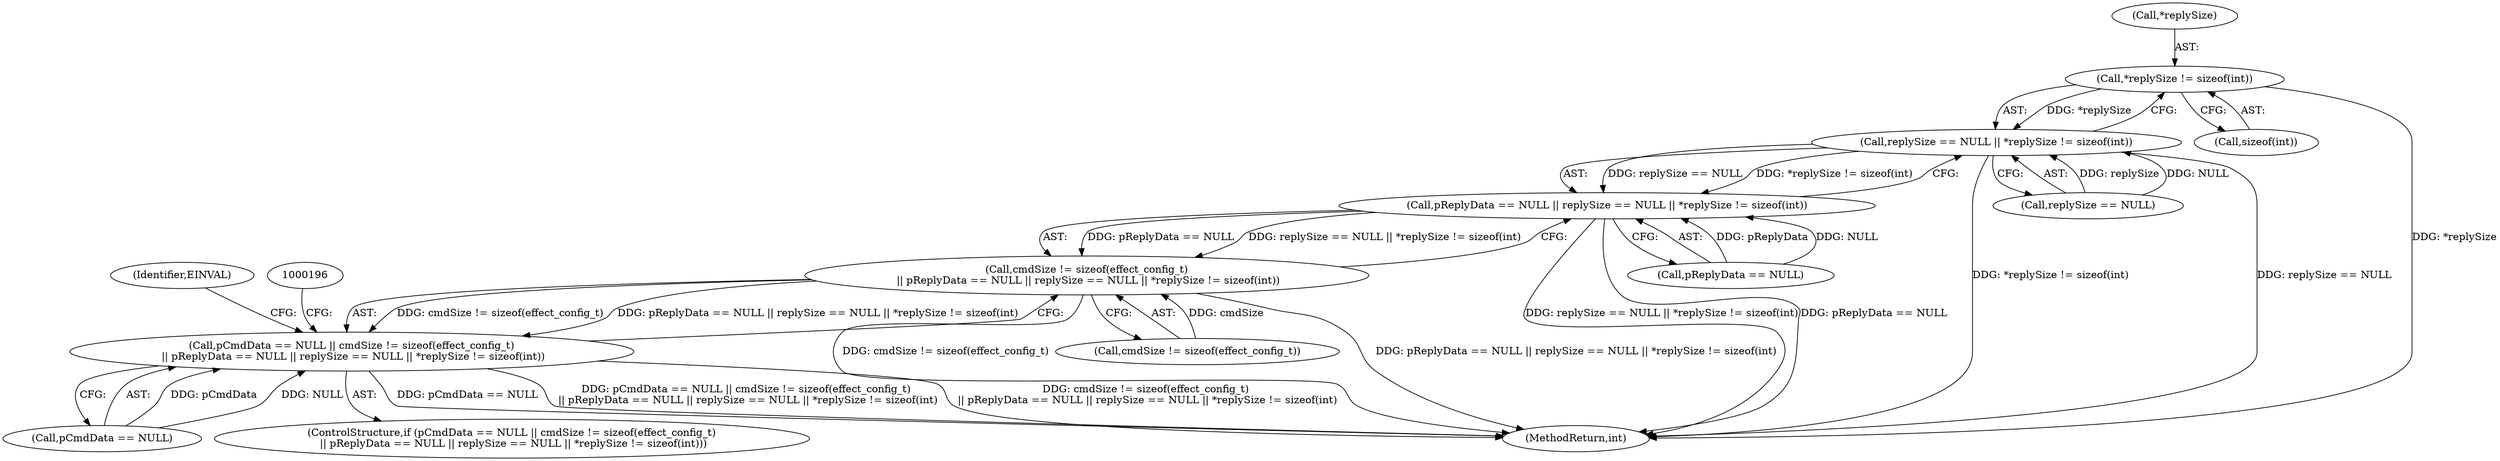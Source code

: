 digraph "0_Android_557bd7bfe6c4895faee09e46fc9b5304a956c8b7@API" {
"1000184" [label="(Call,*replySize != sizeof(int))"];
"1000180" [label="(Call,replySize == NULL || *replySize != sizeof(int))"];
"1000176" [label="(Call,pReplyData == NULL || replySize == NULL || *replySize != sizeof(int))"];
"1000171" [label="(Call,cmdSize != sizeof(effect_config_t)\n || pReplyData == NULL || replySize == NULL || *replySize != sizeof(int))"];
"1000167" [label="(Call,pCmdData == NULL || cmdSize != sizeof(effect_config_t)\n || pReplyData == NULL || replySize == NULL || *replySize != sizeof(int))"];
"1000187" [label="(Call,sizeof(int))"];
"1000181" [label="(Call,replySize == NULL)"];
"1000167" [label="(Call,pCmdData == NULL || cmdSize != sizeof(effect_config_t)\n || pReplyData == NULL || replySize == NULL || *replySize != sizeof(int))"];
"1000176" [label="(Call,pReplyData == NULL || replySize == NULL || *replySize != sizeof(int))"];
"1000185" [label="(Call,*replySize)"];
"1000168" [label="(Call,pCmdData == NULL)"];
"1000171" [label="(Call,cmdSize != sizeof(effect_config_t)\n || pReplyData == NULL || replySize == NULL || *replySize != sizeof(int))"];
"1000172" [label="(Call,cmdSize != sizeof(effect_config_t))"];
"1000184" [label="(Call,*replySize != sizeof(int))"];
"1001120" [label="(MethodReturn,int)"];
"1000166" [label="(ControlStructure,if (pCmdData == NULL || cmdSize != sizeof(effect_config_t)\n || pReplyData == NULL || replySize == NULL || *replySize != sizeof(int)))"];
"1000180" [label="(Call,replySize == NULL || *replySize != sizeof(int))"];
"1000177" [label="(Call,pReplyData == NULL)"];
"1000192" [label="(Identifier,EINVAL)"];
"1000184" -> "1000180"  [label="AST: "];
"1000184" -> "1000187"  [label="CFG: "];
"1000185" -> "1000184"  [label="AST: "];
"1000187" -> "1000184"  [label="AST: "];
"1000180" -> "1000184"  [label="CFG: "];
"1000184" -> "1001120"  [label="DDG: *replySize"];
"1000184" -> "1000180"  [label="DDG: *replySize"];
"1000180" -> "1000176"  [label="AST: "];
"1000180" -> "1000181"  [label="CFG: "];
"1000181" -> "1000180"  [label="AST: "];
"1000176" -> "1000180"  [label="CFG: "];
"1000180" -> "1001120"  [label="DDG: *replySize != sizeof(int)"];
"1000180" -> "1001120"  [label="DDG: replySize == NULL"];
"1000180" -> "1000176"  [label="DDG: replySize == NULL"];
"1000180" -> "1000176"  [label="DDG: *replySize != sizeof(int)"];
"1000181" -> "1000180"  [label="DDG: replySize"];
"1000181" -> "1000180"  [label="DDG: NULL"];
"1000176" -> "1000171"  [label="AST: "];
"1000176" -> "1000177"  [label="CFG: "];
"1000177" -> "1000176"  [label="AST: "];
"1000171" -> "1000176"  [label="CFG: "];
"1000176" -> "1001120"  [label="DDG: replySize == NULL || *replySize != sizeof(int)"];
"1000176" -> "1001120"  [label="DDG: pReplyData == NULL"];
"1000176" -> "1000171"  [label="DDG: pReplyData == NULL"];
"1000176" -> "1000171"  [label="DDG: replySize == NULL || *replySize != sizeof(int)"];
"1000177" -> "1000176"  [label="DDG: pReplyData"];
"1000177" -> "1000176"  [label="DDG: NULL"];
"1000171" -> "1000167"  [label="AST: "];
"1000171" -> "1000172"  [label="CFG: "];
"1000172" -> "1000171"  [label="AST: "];
"1000167" -> "1000171"  [label="CFG: "];
"1000171" -> "1001120"  [label="DDG: cmdSize != sizeof(effect_config_t)"];
"1000171" -> "1001120"  [label="DDG: pReplyData == NULL || replySize == NULL || *replySize != sizeof(int)"];
"1000171" -> "1000167"  [label="DDG: cmdSize != sizeof(effect_config_t)"];
"1000171" -> "1000167"  [label="DDG: pReplyData == NULL || replySize == NULL || *replySize != sizeof(int)"];
"1000172" -> "1000171"  [label="DDG: cmdSize"];
"1000167" -> "1000166"  [label="AST: "];
"1000167" -> "1000168"  [label="CFG: "];
"1000168" -> "1000167"  [label="AST: "];
"1000192" -> "1000167"  [label="CFG: "];
"1000196" -> "1000167"  [label="CFG: "];
"1000167" -> "1001120"  [label="DDG: pCmdData == NULL"];
"1000167" -> "1001120"  [label="DDG: pCmdData == NULL || cmdSize != sizeof(effect_config_t)\n || pReplyData == NULL || replySize == NULL || *replySize != sizeof(int)"];
"1000167" -> "1001120"  [label="DDG: cmdSize != sizeof(effect_config_t)\n || pReplyData == NULL || replySize == NULL || *replySize != sizeof(int)"];
"1000168" -> "1000167"  [label="DDG: pCmdData"];
"1000168" -> "1000167"  [label="DDG: NULL"];
}
